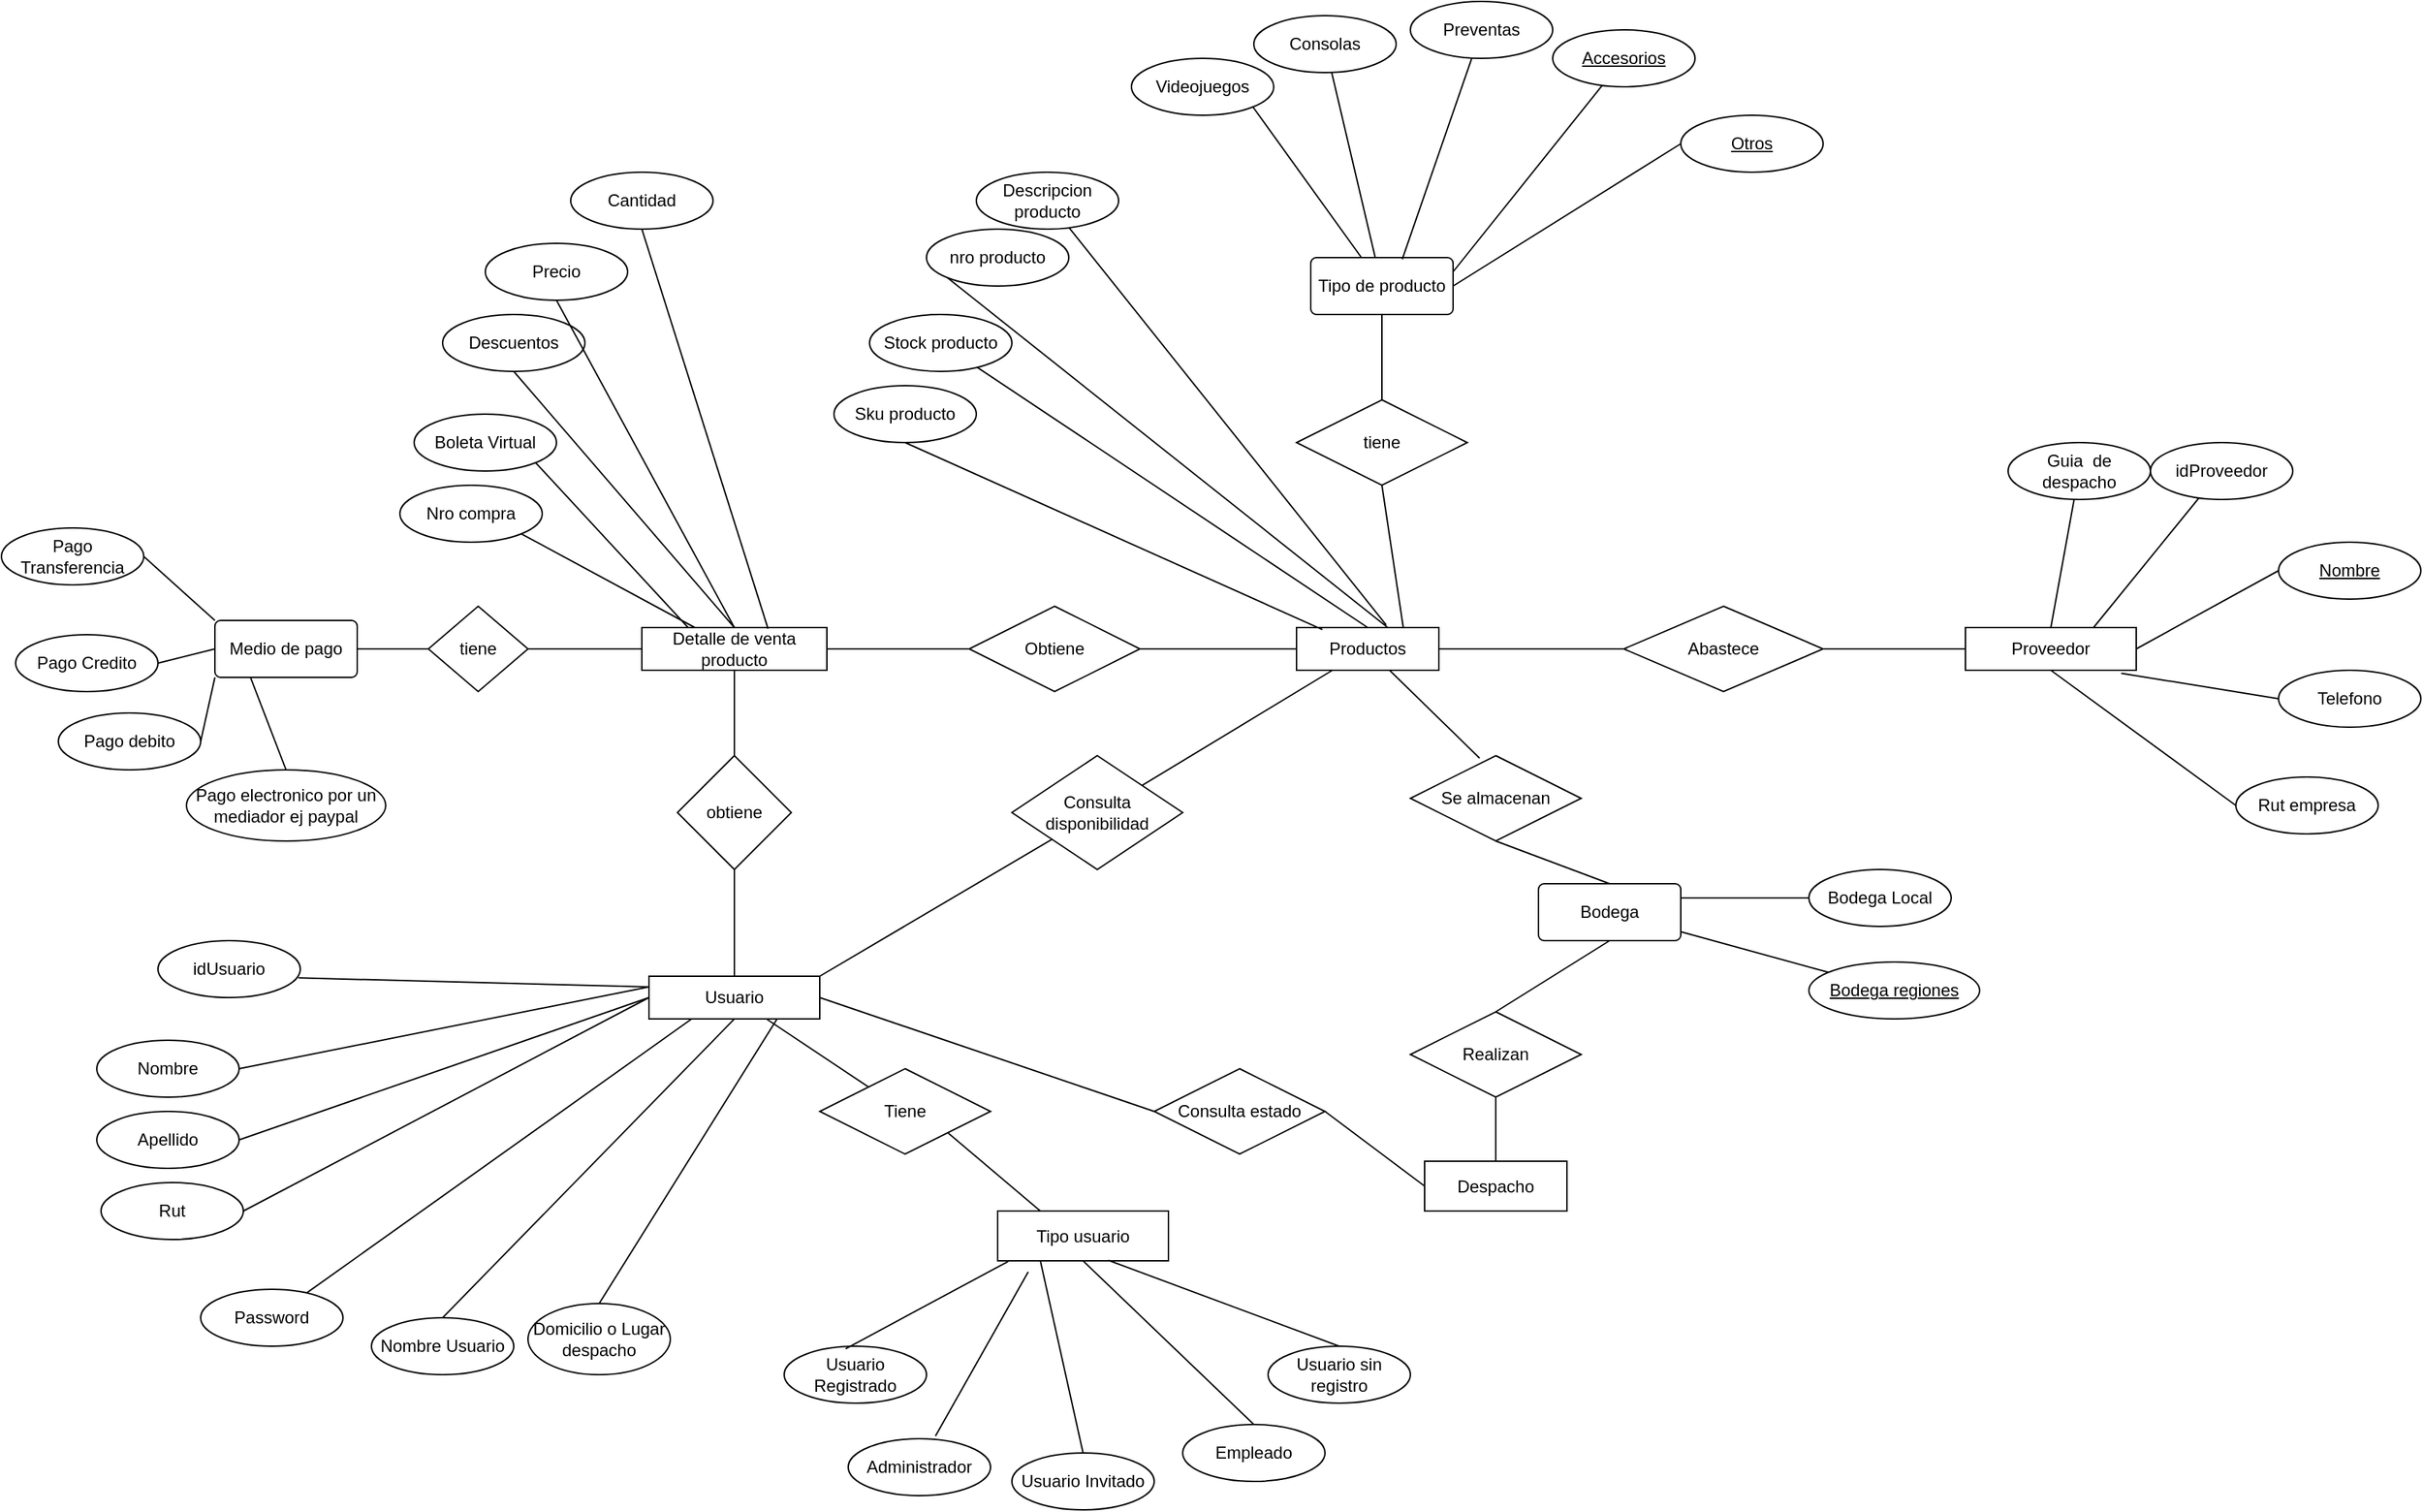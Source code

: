 <mxfile version="14.6.13" type="device"><diagram id="tRhbr1jjNeJit3mzt_0s" name="Página-1"><mxGraphModel dx="1851" dy="1761" grid="1" gridSize="10" guides="1" tooltips="1" connect="1" arrows="1" fold="1" page="1" pageScale="1" pageWidth="827" pageHeight="1169" math="0" shadow="0"><root><mxCell id="0"/><mxCell id="1" parent="0"/><mxCell id="lIvnCw6bymimg9__g_ek-1" value="Detalle de venta producto" style="rounded=0;whiteSpace=wrap;html=1;" parent="1" vertex="1"><mxGeometry x="-30" y="80" width="130" height="30" as="geometry"/></mxCell><mxCell id="lIvnCw6bymimg9__g_ek-2" value="Usuario" style="rounded=0;whiteSpace=wrap;html=1;" parent="1" vertex="1"><mxGeometry x="-25" y="325" width="120" height="30" as="geometry"/></mxCell><mxCell id="lIvnCw6bymimg9__g_ek-3" value="obtiene" style="rhombus;whiteSpace=wrap;html=1;" parent="1" vertex="1"><mxGeometry x="-5" y="170" width="80" height="80" as="geometry"/></mxCell><mxCell id="lIvnCw6bymimg9__g_ek-7" value="Proveedor" style="rounded=0;whiteSpace=wrap;html=1;" parent="1" vertex="1"><mxGeometry x="900" y="80" width="120" height="30" as="geometry"/></mxCell><mxCell id="lIvnCw6bymimg9__g_ek-13" value="Productos" style="whiteSpace=wrap;html=1;align=center;" parent="1" vertex="1"><mxGeometry x="430" y="80" width="100" height="30" as="geometry"/></mxCell><mxCell id="lIvnCw6bymimg9__g_ek-15" value="Obtiene" style="shape=rhombus;perimeter=rhombusPerimeter;whiteSpace=wrap;html=1;align=center;" parent="1" vertex="1"><mxGeometry x="200" y="65" width="120" height="60" as="geometry"/></mxCell><mxCell id="1eGghZS6XEwmZudqnDsq-2" value="Nombre" style="ellipse;whiteSpace=wrap;html=1;align=center;" parent="1" vertex="1"><mxGeometry x="-413" y="370" width="100" height="40" as="geometry"/></mxCell><mxCell id="1eGghZS6XEwmZudqnDsq-3" value="Apellido" style="ellipse;whiteSpace=wrap;html=1;align=center;" parent="1" vertex="1"><mxGeometry x="-413" y="420" width="100" height="40" as="geometry"/></mxCell><mxCell id="1eGghZS6XEwmZudqnDsq-4" value="Rut" style="ellipse;whiteSpace=wrap;html=1;align=center;" parent="1" vertex="1"><mxGeometry x="-410" y="470" width="100" height="40" as="geometry"/></mxCell><mxCell id="1eGghZS6XEwmZudqnDsq-5" value="" style="endArrow=none;html=1;rounded=0;entryX=0;entryY=0.5;entryDx=0;entryDy=0;exitX=1;exitY=0.5;exitDx=0;exitDy=0;" parent="1" source="1eGghZS6XEwmZudqnDsq-4" target="lIvnCw6bymimg9__g_ek-2" edge="1"><mxGeometry relative="1" as="geometry"><mxPoint x="-60" y="379.5" as="sourcePoint"/><mxPoint x="100" y="379.5" as="targetPoint"/></mxGeometry></mxCell><mxCell id="1eGghZS6XEwmZudqnDsq-6" value="Password" style="ellipse;whiteSpace=wrap;html=1;align=center;" parent="1" vertex="1"><mxGeometry x="-340" y="545" width="100" height="40" as="geometry"/></mxCell><mxCell id="1eGghZS6XEwmZudqnDsq-7" value="Nombre Usuario" style="ellipse;whiteSpace=wrap;html=1;align=center;" parent="1" vertex="1"><mxGeometry x="-220" y="565" width="100" height="40" as="geometry"/></mxCell><mxCell id="1eGghZS6XEwmZudqnDsq-8" value="" style="endArrow=none;html=1;rounded=0;entryX=0.25;entryY=1;entryDx=0;entryDy=0;" parent="1" source="1eGghZS6XEwmZudqnDsq-6" target="lIvnCw6bymimg9__g_ek-2" edge="1"><mxGeometry relative="1" as="geometry"><mxPoint x="70" y="420" as="sourcePoint"/><mxPoint x="230" y="420" as="targetPoint"/></mxGeometry></mxCell><mxCell id="1eGghZS6XEwmZudqnDsq-9" value="" style="endArrow=none;html=1;rounded=0;exitX=0.5;exitY=0;exitDx=0;exitDy=0;entryX=0.5;entryY=1;entryDx=0;entryDy=0;" parent="1" source="1eGghZS6XEwmZudqnDsq-7" target="lIvnCw6bymimg9__g_ek-2" edge="1"><mxGeometry relative="1" as="geometry"><mxPoint x="70" y="420" as="sourcePoint"/><mxPoint x="230" y="420" as="targetPoint"/></mxGeometry></mxCell><mxCell id="1eGghZS6XEwmZudqnDsq-10" value="Abastece" style="shape=rhombus;perimeter=rhombusPerimeter;whiteSpace=wrap;html=1;align=center;" parent="1" vertex="1"><mxGeometry x="660" y="65" width="140" height="60" as="geometry"/></mxCell><mxCell id="1eGghZS6XEwmZudqnDsq-13" value="Domicilio o Lugar despacho" style="ellipse;whiteSpace=wrap;html=1;align=center;" parent="1" vertex="1"><mxGeometry x="-110" y="555" width="100" height="50" as="geometry"/></mxCell><mxCell id="1eGghZS6XEwmZudqnDsq-14" value="" style="endArrow=none;html=1;rounded=0;entryX=0.5;entryY=0;entryDx=0;entryDy=0;exitX=0.75;exitY=1;exitDx=0;exitDy=0;" parent="1" source="lIvnCw6bymimg9__g_ek-2" target="1eGghZS6XEwmZudqnDsq-13" edge="1"><mxGeometry relative="1" as="geometry"><mxPoint x="70" y="409.5" as="sourcePoint"/><mxPoint x="230" y="409.5" as="targetPoint"/></mxGeometry></mxCell><mxCell id="1eGghZS6XEwmZudqnDsq-15" value="" style="endArrow=none;html=1;rounded=0;exitX=1;exitY=0.5;exitDx=0;exitDy=0;entryX=0;entryY=0.5;entryDx=0;entryDy=0;" parent="1" source="1eGghZS6XEwmZudqnDsq-3" target="lIvnCw6bymimg9__g_ek-2" edge="1"><mxGeometry relative="1" as="geometry"><mxPoint x="-120" y="410" as="sourcePoint"/><mxPoint x="40" y="410" as="targetPoint"/></mxGeometry></mxCell><mxCell id="1eGghZS6XEwmZudqnDsq-16" value="" style="endArrow=none;html=1;rounded=0;exitX=1;exitY=0.5;exitDx=0;exitDy=0;entryX=0;entryY=0.25;entryDx=0;entryDy=0;" parent="1" source="1eGghZS6XEwmZudqnDsq-2" target="lIvnCw6bymimg9__g_ek-2" edge="1"><mxGeometry relative="1" as="geometry"><mxPoint x="-60" y="239" as="sourcePoint"/><mxPoint x="100" y="239" as="targetPoint"/></mxGeometry></mxCell><mxCell id="1eGghZS6XEwmZudqnDsq-20" value="Despacho" style="whiteSpace=wrap;html=1;align=center;" parent="1" vertex="1"><mxGeometry x="520" y="455" width="100" height="35" as="geometry"/></mxCell><mxCell id="1eGghZS6XEwmZudqnDsq-23" value="Nro compra" style="ellipse;whiteSpace=wrap;html=1;align=center;" parent="1" vertex="1"><mxGeometry x="-200" y="-20" width="100" height="40" as="geometry"/></mxCell><mxCell id="1eGghZS6XEwmZudqnDsq-24" value="Boleta Virtual" style="ellipse;whiteSpace=wrap;html=1;align=center;" parent="1" vertex="1"><mxGeometry x="-190" y="-70" width="100" height="40" as="geometry"/></mxCell><mxCell id="1eGghZS6XEwmZudqnDsq-26" value="" style="endArrow=none;html=1;rounded=0;exitX=1;exitY=1;exitDx=0;exitDy=0;" parent="1" source="1eGghZS6XEwmZudqnDsq-23" target="lIvnCw6bymimg9__g_ek-1" edge="1"><mxGeometry relative="1" as="geometry"><mxPoint x="-80" y="140" as="sourcePoint"/><mxPoint x="80" y="140" as="targetPoint"/></mxGeometry></mxCell><mxCell id="1eGghZS6XEwmZudqnDsq-27" value="" style="endArrow=none;html=1;rounded=0;exitX=1;exitY=1;exitDx=0;exitDy=0;entryX=0.25;entryY=0;entryDx=0;entryDy=0;" parent="1" source="1eGghZS6XEwmZudqnDsq-24" target="lIvnCw6bymimg9__g_ek-1" edge="1"><mxGeometry relative="1" as="geometry"><mxPoint x="-80" y="40" as="sourcePoint"/><mxPoint x="80" y="40" as="targetPoint"/></mxGeometry></mxCell><mxCell id="1eGghZS6XEwmZudqnDsq-28" value="Descuentos" style="ellipse;whiteSpace=wrap;html=1;align=center;" parent="1" vertex="1"><mxGeometry x="-170" y="-140" width="100" height="40" as="geometry"/></mxCell><mxCell id="1eGghZS6XEwmZudqnDsq-29" value="" style="endArrow=none;html=1;rounded=0;exitX=0.5;exitY=1;exitDx=0;exitDy=0;entryX=0.5;entryY=0;entryDx=0;entryDy=0;" parent="1" source="1eGghZS6XEwmZudqnDsq-28" target="lIvnCw6bymimg9__g_ek-1" edge="1"><mxGeometry relative="1" as="geometry"><mxPoint x="140" y="40" as="sourcePoint"/><mxPoint x="300" y="40" as="targetPoint"/></mxGeometry></mxCell><mxCell id="1eGghZS6XEwmZudqnDsq-31" value="Consulta disponibilidad" style="shape=rhombus;perimeter=rhombusPerimeter;whiteSpace=wrap;html=1;align=center;" parent="1" vertex="1"><mxGeometry x="230" y="170" width="120" height="80" as="geometry"/></mxCell><mxCell id="1eGghZS6XEwmZudqnDsq-32" value="" style="endArrow=none;html=1;rounded=0;exitX=1;exitY=0;exitDx=0;exitDy=0;" parent="1" source="lIvnCw6bymimg9__g_ek-2" target="1eGghZS6XEwmZudqnDsq-31" edge="1"><mxGeometry relative="1" as="geometry"><mxPoint x="180" y="250" as="sourcePoint"/><mxPoint x="340" y="250" as="targetPoint"/></mxGeometry></mxCell><mxCell id="1eGghZS6XEwmZudqnDsq-33" value="" style="endArrow=none;html=1;rounded=0;" parent="1" source="1eGghZS6XEwmZudqnDsq-31" target="lIvnCw6bymimg9__g_ek-13" edge="1"><mxGeometry relative="1" as="geometry"><mxPoint x="390" y="170" as="sourcePoint"/><mxPoint x="550" y="170" as="targetPoint"/></mxGeometry></mxCell><mxCell id="1eGghZS6XEwmZudqnDsq-34" value="Descripcion producto" style="ellipse;whiteSpace=wrap;html=1;align=center;" parent="1" vertex="1"><mxGeometry x="205" y="-240" width="100" height="40" as="geometry"/></mxCell><mxCell id="1eGghZS6XEwmZudqnDsq-35" value="nro producto" style="ellipse;whiteSpace=wrap;html=1;align=center;" parent="1" vertex="1"><mxGeometry x="170" y="-200" width="100" height="40" as="geometry"/></mxCell><mxCell id="1eGghZS6XEwmZudqnDsq-36" value="Stock producto" style="ellipse;whiteSpace=wrap;html=1;align=center;" parent="1" vertex="1"><mxGeometry x="130" y="-140" width="100" height="40" as="geometry"/></mxCell><mxCell id="1eGghZS6XEwmZudqnDsq-37" value="Sku producto" style="ellipse;whiteSpace=wrap;html=1;align=center;" parent="1" vertex="1"><mxGeometry x="105" y="-90" width="100" height="40" as="geometry"/></mxCell><mxCell id="1eGghZS6XEwmZudqnDsq-38" value="" style="endArrow=none;html=1;rounded=0;exitX=0.5;exitY=1;exitDx=0;exitDy=0;entryX=0.182;entryY=0.047;entryDx=0;entryDy=0;entryPerimeter=0;" parent="1" source="1eGghZS6XEwmZudqnDsq-37" target="lIvnCw6bymimg9__g_ek-13" edge="1"><mxGeometry relative="1" as="geometry"><mxPoint x="320" y="40" as="sourcePoint"/><mxPoint x="480" y="40" as="targetPoint"/></mxGeometry></mxCell><mxCell id="1eGghZS6XEwmZudqnDsq-39" value="" style="endArrow=none;html=1;rounded=0;entryX=0.5;entryY=0;entryDx=0;entryDy=0;" parent="1" source="1eGghZS6XEwmZudqnDsq-36" target="lIvnCw6bymimg9__g_ek-13" edge="1"><mxGeometry relative="1" as="geometry"><mxPoint x="320" y="40" as="sourcePoint"/><mxPoint x="480" y="40" as="targetPoint"/></mxGeometry></mxCell><mxCell id="1eGghZS6XEwmZudqnDsq-40" value="" style="endArrow=none;html=1;rounded=0;entryX=0;entryY=1;entryDx=0;entryDy=0;exitX=0.638;exitY=-0.007;exitDx=0;exitDy=0;exitPerimeter=0;" parent="1" source="lIvnCw6bymimg9__g_ek-13" target="1eGghZS6XEwmZudqnDsq-35" edge="1"><mxGeometry relative="1" as="geometry"><mxPoint x="320" y="40" as="sourcePoint"/><mxPoint x="480" y="40" as="targetPoint"/></mxGeometry></mxCell><mxCell id="1eGghZS6XEwmZudqnDsq-41" value="" style="endArrow=none;html=1;rounded=0;exitX=0.63;exitY=-0.06;exitDx=0;exitDy=0;exitPerimeter=0;" parent="1" source="lIvnCw6bymimg9__g_ek-13" target="1eGghZS6XEwmZudqnDsq-34" edge="1"><mxGeometry relative="1" as="geometry"><mxPoint x="510" y="50" as="sourcePoint"/><mxPoint x="670" y="50" as="targetPoint"/></mxGeometry></mxCell><mxCell id="1eGghZS6XEwmZudqnDsq-44" value="Tipo usuario" style="rounded=0;whiteSpace=wrap;html=1;" parent="1" vertex="1"><mxGeometry x="220" y="490" width="120" height="35" as="geometry"/></mxCell><mxCell id="1eGghZS6XEwmZudqnDsq-46" value="Usuario Registrado" style="ellipse;whiteSpace=wrap;html=1;align=center;" parent="1" vertex="1"><mxGeometry x="70" y="585" width="100" height="40" as="geometry"/></mxCell><mxCell id="1eGghZS6XEwmZudqnDsq-47" value="Usuario Invitado" style="ellipse;whiteSpace=wrap;html=1;align=center;" parent="1" vertex="1"><mxGeometry x="230" y="660" width="100" height="40" as="geometry"/></mxCell><mxCell id="1eGghZS6XEwmZudqnDsq-48" style="edgeStyle=orthogonalEdgeStyle;rounded=0;orthogonalLoop=1;jettySize=auto;html=1;exitX=0.5;exitY=1;exitDx=0;exitDy=0;" parent="1" source="1eGghZS6XEwmZudqnDsq-46" target="1eGghZS6XEwmZudqnDsq-46" edge="1"><mxGeometry relative="1" as="geometry"/></mxCell><mxCell id="1eGghZS6XEwmZudqnDsq-49" value="Tiene" style="shape=rhombus;perimeter=rhombusPerimeter;whiteSpace=wrap;html=1;align=center;" parent="1" vertex="1"><mxGeometry x="95" y="390" width="120" height="60" as="geometry"/></mxCell><mxCell id="1eGghZS6XEwmZudqnDsq-50" value="" style="endArrow=none;html=1;rounded=0;" parent="1" source="lIvnCw6bymimg9__g_ek-2" target="1eGghZS6XEwmZudqnDsq-49" edge="1"><mxGeometry relative="1" as="geometry"><mxPoint x="330" y="380" as="sourcePoint"/><mxPoint x="490" y="380" as="targetPoint"/></mxGeometry></mxCell><mxCell id="1eGghZS6XEwmZudqnDsq-51" value="" style="endArrow=none;html=1;rounded=0;exitX=1;exitY=1;exitDx=0;exitDy=0;entryX=0.25;entryY=0;entryDx=0;entryDy=0;" parent="1" source="1eGghZS6XEwmZudqnDsq-49" target="1eGghZS6XEwmZudqnDsq-44" edge="1"><mxGeometry relative="1" as="geometry"><mxPoint x="330" y="480" as="sourcePoint"/><mxPoint x="490" y="480" as="targetPoint"/></mxGeometry></mxCell><mxCell id="1eGghZS6XEwmZudqnDsq-52" value="Usuario sin registro" style="ellipse;whiteSpace=wrap;html=1;align=center;" parent="1" vertex="1"><mxGeometry x="410" y="585" width="100" height="40" as="geometry"/></mxCell><mxCell id="1eGghZS6XEwmZudqnDsq-53" value="" style="endArrow=none;html=1;rounded=0;exitX=0.5;exitY=0;exitDx=0;exitDy=0;entryX=0.25;entryY=1;entryDx=0;entryDy=0;" parent="1" source="1eGghZS6XEwmZudqnDsq-47" target="1eGghZS6XEwmZudqnDsq-44" edge="1"><mxGeometry relative="1" as="geometry"><mxPoint x="330" y="570" as="sourcePoint"/><mxPoint x="490" y="570" as="targetPoint"/></mxGeometry></mxCell><mxCell id="1eGghZS6XEwmZudqnDsq-54" value="" style="endArrow=none;html=1;rounded=0;entryX=0.062;entryY=1.011;entryDx=0;entryDy=0;entryPerimeter=0;exitX=0.432;exitY=0.045;exitDx=0;exitDy=0;exitPerimeter=0;" parent="1" source="1eGghZS6XEwmZudqnDsq-46" target="1eGghZS6XEwmZudqnDsq-44" edge="1"><mxGeometry relative="1" as="geometry"><mxPoint x="60" y="545" as="sourcePoint"/><mxPoint x="220" y="545" as="targetPoint"/></mxGeometry></mxCell><mxCell id="1eGghZS6XEwmZudqnDsq-55" value="" style="endArrow=none;html=1;rounded=0;exitX=0.5;exitY=0;exitDx=0;exitDy=0;entryX=0.648;entryY=0.989;entryDx=0;entryDy=0;entryPerimeter=0;" parent="1" source="1eGghZS6XEwmZudqnDsq-52" target="1eGghZS6XEwmZudqnDsq-44" edge="1"><mxGeometry relative="1" as="geometry"><mxPoint x="330" y="570" as="sourcePoint"/><mxPoint x="490" y="570" as="targetPoint"/></mxGeometry></mxCell><mxCell id="1eGghZS6XEwmZudqnDsq-57" value="Tipo de producto" style="rounded=1;arcSize=10;whiteSpace=wrap;html=1;align=center;" parent="1" vertex="1"><mxGeometry x="440" y="-180" width="100" height="40" as="geometry"/></mxCell><mxCell id="1eGghZS6XEwmZudqnDsq-58" value="tiene" style="shape=rhombus;perimeter=rhombusPerimeter;whiteSpace=wrap;html=1;align=center;" parent="1" vertex="1"><mxGeometry x="430" y="-80" width="120" height="60" as="geometry"/></mxCell><mxCell id="1eGghZS6XEwmZudqnDsq-59" value="" style="endArrow=none;html=1;rounded=0;entryX=0.5;entryY=1;entryDx=0;entryDy=0;exitX=0.75;exitY=0;exitDx=0;exitDy=0;" parent="1" source="lIvnCw6bymimg9__g_ek-13" target="1eGghZS6XEwmZudqnDsq-58" edge="1"><mxGeometry relative="1" as="geometry"><mxPoint x="260" y="-60" as="sourcePoint"/><mxPoint x="420" y="-60" as="targetPoint"/></mxGeometry></mxCell><mxCell id="1eGghZS6XEwmZudqnDsq-60" value="" style="endArrow=none;html=1;rounded=0;entryX=0.5;entryY=0;entryDx=0;entryDy=0;" parent="1" source="1eGghZS6XEwmZudqnDsq-57" target="1eGghZS6XEwmZudqnDsq-58" edge="1"><mxGeometry relative="1" as="geometry"><mxPoint x="414" y="-160" as="sourcePoint"/><mxPoint x="574" y="-160" as="targetPoint"/></mxGeometry></mxCell><mxCell id="1eGghZS6XEwmZudqnDsq-61" value="Medio de pago" style="rounded=1;arcSize=10;whiteSpace=wrap;html=1;align=center;" parent="1" vertex="1"><mxGeometry x="-330" y="75" width="100" height="40" as="geometry"/></mxCell><mxCell id="1eGghZS6XEwmZudqnDsq-62" value="Pago Transferencia" style="ellipse;whiteSpace=wrap;html=1;align=center;" parent="1" vertex="1"><mxGeometry x="-480" y="10" width="100" height="40" as="geometry"/></mxCell><mxCell id="1eGghZS6XEwmZudqnDsq-63" value="Pago Credito" style="ellipse;whiteSpace=wrap;html=1;align=center;" parent="1" vertex="1"><mxGeometry x="-470" y="85" width="100" height="40" as="geometry"/></mxCell><mxCell id="1eGghZS6XEwmZudqnDsq-64" value="Pago debito" style="ellipse;whiteSpace=wrap;html=1;align=center;" parent="1" vertex="1"><mxGeometry x="-440" y="140" width="100" height="40" as="geometry"/></mxCell><mxCell id="1eGghZS6XEwmZudqnDsq-65" value="Pago electronico por un mediador ej paypal" style="ellipse;whiteSpace=wrap;html=1;align=center;" parent="1" vertex="1"><mxGeometry x="-350" y="180" width="140" height="50" as="geometry"/></mxCell><mxCell id="1eGghZS6XEwmZudqnDsq-66" value="" style="endArrow=none;html=1;rounded=0;exitX=1;exitY=0.5;exitDx=0;exitDy=0;entryX=0;entryY=0;entryDx=0;entryDy=0;" parent="1" source="1eGghZS6XEwmZudqnDsq-62" target="1eGghZS6XEwmZudqnDsq-61" edge="1"><mxGeometry relative="1" as="geometry"><mxPoint x="-120" y="140" as="sourcePoint"/><mxPoint x="40" y="140" as="targetPoint"/></mxGeometry></mxCell><mxCell id="1eGghZS6XEwmZudqnDsq-67" value="" style="endArrow=none;html=1;rounded=0;exitX=1;exitY=0.5;exitDx=0;exitDy=0;entryX=0;entryY=0.5;entryDx=0;entryDy=0;" parent="1" source="1eGghZS6XEwmZudqnDsq-63" target="1eGghZS6XEwmZudqnDsq-61" edge="1"><mxGeometry relative="1" as="geometry"><mxPoint x="-260" y="138.57" as="sourcePoint"/><mxPoint x="-100" y="138.57" as="targetPoint"/></mxGeometry></mxCell><mxCell id="1eGghZS6XEwmZudqnDsq-68" value="" style="endArrow=none;html=1;rounded=0;exitX=1;exitY=0.5;exitDx=0;exitDy=0;entryX=0;entryY=1;entryDx=0;entryDy=0;" parent="1" source="1eGghZS6XEwmZudqnDsq-64" target="1eGghZS6XEwmZudqnDsq-61" edge="1"><mxGeometry relative="1" as="geometry"><mxPoint x="-120" y="140" as="sourcePoint"/><mxPoint x="40" y="140" as="targetPoint"/></mxGeometry></mxCell><mxCell id="1eGghZS6XEwmZudqnDsq-69" value="" style="endArrow=none;html=1;rounded=0;exitX=0.25;exitY=1;exitDx=0;exitDy=0;entryX=0.5;entryY=0;entryDx=0;entryDy=0;" parent="1" source="1eGghZS6XEwmZudqnDsq-61" target="1eGghZS6XEwmZudqnDsq-65" edge="1"><mxGeometry relative="1" as="geometry"><mxPoint x="-120" y="140" as="sourcePoint"/><mxPoint x="-300" y="190" as="targetPoint"/></mxGeometry></mxCell><mxCell id="1eGghZS6XEwmZudqnDsq-70" value="tiene" style="shape=rhombus;perimeter=rhombusPerimeter;whiteSpace=wrap;html=1;align=center;" parent="1" vertex="1"><mxGeometry x="-180" y="65" width="70" height="60" as="geometry"/></mxCell><mxCell id="1eGghZS6XEwmZudqnDsq-73" value="Consolas" style="ellipse;whiteSpace=wrap;html=1;align=center;" parent="1" vertex="1"><mxGeometry x="400" y="-350" width="100" height="40" as="geometry"/></mxCell><mxCell id="1eGghZS6XEwmZudqnDsq-74" value="Videojuegos" style="ellipse;whiteSpace=wrap;html=1;align=center;" parent="1" vertex="1"><mxGeometry x="314" y="-320" width="100" height="40" as="geometry"/></mxCell><mxCell id="1eGghZS6XEwmZudqnDsq-75" value="Preventas" style="ellipse;whiteSpace=wrap;html=1;align=center;" parent="1" vertex="1"><mxGeometry x="510" y="-360" width="100" height="40" as="geometry"/></mxCell><mxCell id="1eGghZS6XEwmZudqnDsq-76" value="" style="endArrow=none;html=1;rounded=0;exitX=1;exitY=1;exitDx=0;exitDy=0;" parent="1" source="1eGghZS6XEwmZudqnDsq-74" target="1eGghZS6XEwmZudqnDsq-57" edge="1"><mxGeometry relative="1" as="geometry"><mxPoint x="430" y="-150" as="sourcePoint"/><mxPoint x="590" y="-150" as="targetPoint"/></mxGeometry></mxCell><mxCell id="1eGghZS6XEwmZudqnDsq-77" value="" style="endArrow=none;html=1;rounded=0;" parent="1" source="1eGghZS6XEwmZudqnDsq-57" target="1eGghZS6XEwmZudqnDsq-73" edge="1"><mxGeometry relative="1" as="geometry"><mxPoint x="430" y="-150" as="sourcePoint"/><mxPoint x="590" y="-150" as="targetPoint"/></mxGeometry></mxCell><mxCell id="1eGghZS6XEwmZudqnDsq-78" value="Accesorios" style="ellipse;whiteSpace=wrap;html=1;align=center;fontStyle=4;" parent="1" vertex="1"><mxGeometry x="610" y="-340" width="100" height="40" as="geometry"/></mxCell><mxCell id="1eGghZS6XEwmZudqnDsq-79" value="" style="endArrow=none;html=1;rounded=0;exitX=0.643;exitY=0.029;exitDx=0;exitDy=0;exitPerimeter=0;" parent="1" source="1eGghZS6XEwmZudqnDsq-57" target="1eGghZS6XEwmZudqnDsq-75" edge="1"><mxGeometry relative="1" as="geometry"><mxPoint x="430" y="-150" as="sourcePoint"/><mxPoint x="590" y="-150" as="targetPoint"/></mxGeometry></mxCell><mxCell id="1eGghZS6XEwmZudqnDsq-80" value="" style="endArrow=none;html=1;rounded=0;exitX=1;exitY=0.25;exitDx=0;exitDy=0;" parent="1" source="1eGghZS6XEwmZudqnDsq-57" target="1eGghZS6XEwmZudqnDsq-78" edge="1"><mxGeometry relative="1" as="geometry"><mxPoint x="430" y="-150" as="sourcePoint"/><mxPoint x="590" y="-150" as="targetPoint"/></mxGeometry></mxCell><mxCell id="1eGghZS6XEwmZudqnDsq-81" value="Otros" style="ellipse;whiteSpace=wrap;html=1;align=center;fontStyle=4;" parent="1" vertex="1"><mxGeometry x="700" y="-280" width="100" height="40" as="geometry"/></mxCell><mxCell id="1eGghZS6XEwmZudqnDsq-82" value="" style="endArrow=none;html=1;rounded=0;entryX=0;entryY=0.5;entryDx=0;entryDy=0;exitX=1;exitY=0.5;exitDx=0;exitDy=0;" parent="1" source="1eGghZS6XEwmZudqnDsq-57" target="1eGghZS6XEwmZudqnDsq-81" edge="1"><mxGeometry relative="1" as="geometry"><mxPoint x="520" y="-151.43" as="sourcePoint"/><mxPoint x="680" y="-151.43" as="targetPoint"/></mxGeometry></mxCell><mxCell id="1eGghZS6XEwmZudqnDsq-84" value="Consulta estado" style="shape=rhombus;perimeter=rhombusPerimeter;whiteSpace=wrap;html=1;align=center;" parent="1" vertex="1"><mxGeometry x="330" y="390" width="120" height="60" as="geometry"/></mxCell><mxCell id="1eGghZS6XEwmZudqnDsq-86" value="" style="endArrow=none;html=1;rounded=0;exitX=1;exitY=0.5;exitDx=0;exitDy=0;entryX=0;entryY=0.5;entryDx=0;entryDy=0;" parent="1" source="lIvnCw6bymimg9__g_ek-2" target="1eGghZS6XEwmZudqnDsq-84" edge="1"><mxGeometry relative="1" as="geometry"><mxPoint x="490" y="280" as="sourcePoint"/><mxPoint x="650" y="280" as="targetPoint"/></mxGeometry></mxCell><mxCell id="1eGghZS6XEwmZudqnDsq-87" value="" style="endArrow=none;html=1;rounded=0;exitX=1;exitY=0.5;exitDx=0;exitDy=0;entryX=0;entryY=0.5;entryDx=0;entryDy=0;" parent="1" source="1eGghZS6XEwmZudqnDsq-84" target="1eGghZS6XEwmZudqnDsq-20" edge="1"><mxGeometry relative="1" as="geometry"><mxPoint x="490" y="280" as="sourcePoint"/><mxPoint x="650" y="280" as="targetPoint"/></mxGeometry></mxCell><mxCell id="1eGghZS6XEwmZudqnDsq-88" value="Bodega" style="rounded=1;arcSize=10;whiteSpace=wrap;html=1;align=center;" parent="1" vertex="1"><mxGeometry x="600" y="260" width="100" height="40" as="geometry"/></mxCell><mxCell id="1eGghZS6XEwmZudqnDsq-89" value="Se almacenan" style="shape=rhombus;perimeter=rhombusPerimeter;whiteSpace=wrap;html=1;align=center;" parent="1" vertex="1"><mxGeometry x="510" y="170" width="120" height="60" as="geometry"/></mxCell><mxCell id="1eGghZS6XEwmZudqnDsq-90" value="" style="endArrow=none;html=1;rounded=0;entryX=0.405;entryY=0.029;entryDx=0;entryDy=0;entryPerimeter=0;" parent="1" source="lIvnCw6bymimg9__g_ek-13" target="1eGghZS6XEwmZudqnDsq-89" edge="1"><mxGeometry relative="1" as="geometry"><mxPoint x="490" y="280" as="sourcePoint"/><mxPoint x="650" y="280" as="targetPoint"/></mxGeometry></mxCell><mxCell id="1eGghZS6XEwmZudqnDsq-91" value="" style="endArrow=none;html=1;rounded=0;exitX=0.5;exitY=1;exitDx=0;exitDy=0;entryX=0.5;entryY=0;entryDx=0;entryDy=0;" parent="1" source="1eGghZS6XEwmZudqnDsq-89" target="1eGghZS6XEwmZudqnDsq-88" edge="1"><mxGeometry relative="1" as="geometry"><mxPoint x="490" y="280" as="sourcePoint"/><mxPoint x="630" y="320" as="targetPoint"/></mxGeometry></mxCell><mxCell id="1eGghZS6XEwmZudqnDsq-92" value="Realizan" style="shape=rhombus;perimeter=rhombusPerimeter;whiteSpace=wrap;html=1;align=center;" parent="1" vertex="1"><mxGeometry x="510" y="350" width="120" height="60" as="geometry"/></mxCell><mxCell id="1eGghZS6XEwmZudqnDsq-93" value="Bodega Local" style="ellipse;whiteSpace=wrap;html=1;align=center;" parent="1" vertex="1"><mxGeometry x="790" y="250" width="100" height="40" as="geometry"/></mxCell><mxCell id="1eGghZS6XEwmZudqnDsq-94" value="Bodega regiones" style="ellipse;whiteSpace=wrap;html=1;align=center;fontStyle=4;" parent="1" vertex="1"><mxGeometry x="790" y="315" width="120" height="40" as="geometry"/></mxCell><mxCell id="fip0LWEXpfi-a54YxMuq-2" value="idUsuario" style="ellipse;whiteSpace=wrap;html=1;align=center;" parent="1" vertex="1"><mxGeometry x="-370" y="300" width="100" height="40" as="geometry"/></mxCell><mxCell id="fip0LWEXpfi-a54YxMuq-3" value="" style="endArrow=none;html=1;rounded=0;exitX=0.987;exitY=0.654;exitDx=0;exitDy=0;exitPerimeter=0;entryX=0;entryY=0.25;entryDx=0;entryDy=0;" parent="1" source="fip0LWEXpfi-a54YxMuq-2" target="lIvnCw6bymimg9__g_ek-2" edge="1"><mxGeometry relative="1" as="geometry"><mxPoint x="-270" y="370" as="sourcePoint"/><mxPoint x="-110" y="370" as="targetPoint"/></mxGeometry></mxCell><mxCell id="fip0LWEXpfi-a54YxMuq-4" value="" style="endArrow=none;html=1;rounded=0;exitX=1;exitY=0.5;exitDx=0;exitDy=0;" parent="1" source="1eGghZS6XEwmZudqnDsq-61" target="1eGghZS6XEwmZudqnDsq-70" edge="1"><mxGeometry relative="1" as="geometry"><mxPoint x="-160" y="190" as="sourcePoint"/><mxPoint y="190" as="targetPoint"/></mxGeometry></mxCell><mxCell id="fip0LWEXpfi-a54YxMuq-5" value="" style="endArrow=none;html=1;rounded=0;exitX=1;exitY=0.5;exitDx=0;exitDy=0;entryX=0;entryY=0.5;entryDx=0;entryDy=0;" parent="1" source="1eGghZS6XEwmZudqnDsq-70" target="lIvnCw6bymimg9__g_ek-1" edge="1"><mxGeometry relative="1" as="geometry"><mxPoint x="-160" y="190" as="sourcePoint"/><mxPoint y="190" as="targetPoint"/></mxGeometry></mxCell><mxCell id="fip0LWEXpfi-a54YxMuq-6" value="" style="endArrow=none;html=1;rounded=0;entryX=0.5;entryY=0;entryDx=0;entryDy=0;" parent="1" source="lIvnCw6bymimg9__g_ek-1" target="lIvnCw6bymimg9__g_ek-3" edge="1"><mxGeometry relative="1" as="geometry"><mxPoint x="-110" y="140" as="sourcePoint"/><mxPoint x="50" y="140" as="targetPoint"/></mxGeometry></mxCell><mxCell id="fip0LWEXpfi-a54YxMuq-8" value="" style="endArrow=none;html=1;rounded=0;exitX=0.5;exitY=1;exitDx=0;exitDy=0;entryX=0.5;entryY=0;entryDx=0;entryDy=0;" parent="1" source="lIvnCw6bymimg9__g_ek-3" target="lIvnCw6bymimg9__g_ek-2" edge="1"><mxGeometry relative="1" as="geometry"><mxPoint x="70" y="300" as="sourcePoint"/><mxPoint x="230" y="300" as="targetPoint"/></mxGeometry></mxCell><mxCell id="fip0LWEXpfi-a54YxMuq-9" value="" style="endArrow=none;html=1;rounded=0;exitX=1;exitY=0.5;exitDx=0;exitDy=0;entryX=0;entryY=0.5;entryDx=0;entryDy=0;" parent="1" source="lIvnCw6bymimg9__g_ek-1" target="lIvnCw6bymimg9__g_ek-15" edge="1"><mxGeometry relative="1" as="geometry"><mxPoint x="100" y="110" as="sourcePoint"/><mxPoint x="260" y="110" as="targetPoint"/></mxGeometry></mxCell><mxCell id="fip0LWEXpfi-a54YxMuq-10" value="" style="endArrow=none;html=1;rounded=0;entryX=0.5;entryY=1;entryDx=0;entryDy=0;exitX=0.5;exitY=0;exitDx=0;exitDy=0;" parent="1" source="1eGghZS6XEwmZudqnDsq-92" target="1eGghZS6XEwmZudqnDsq-88" edge="1"><mxGeometry relative="1" as="geometry"><mxPoint x="470" y="210" as="sourcePoint"/><mxPoint x="630" y="210" as="targetPoint"/></mxGeometry></mxCell><mxCell id="fip0LWEXpfi-a54YxMuq-11" value="" style="endArrow=none;html=1;rounded=0;entryX=0.5;entryY=1;entryDx=0;entryDy=0;" parent="1" source="1eGghZS6XEwmZudqnDsq-20" target="1eGghZS6XEwmZudqnDsq-92" edge="1"><mxGeometry relative="1" as="geometry"><mxPoint x="470" y="210" as="sourcePoint"/><mxPoint x="630" y="210" as="targetPoint"/></mxGeometry></mxCell><mxCell id="fip0LWEXpfi-a54YxMuq-12" value="" style="endArrow=none;html=1;rounded=0;entryX=0;entryY=0.5;entryDx=0;entryDy=0;exitX=1;exitY=0.25;exitDx=0;exitDy=0;" parent="1" source="1eGghZS6XEwmZudqnDsq-88" target="1eGghZS6XEwmZudqnDsq-93" edge="1"><mxGeometry relative="1" as="geometry"><mxPoint x="580" y="340" as="sourcePoint"/><mxPoint x="740" y="340" as="targetPoint"/></mxGeometry></mxCell><mxCell id="fip0LWEXpfi-a54YxMuq-13" value="" style="endArrow=none;html=1;rounded=0;" parent="1" source="1eGghZS6XEwmZudqnDsq-88" target="1eGghZS6XEwmZudqnDsq-94" edge="1"><mxGeometry relative="1" as="geometry"><mxPoint x="580" y="340" as="sourcePoint"/><mxPoint x="740" y="340" as="targetPoint"/></mxGeometry></mxCell><mxCell id="fip0LWEXpfi-a54YxMuq-14" value="" style="endArrow=none;html=1;rounded=0;entryX=0;entryY=0.5;entryDx=0;entryDy=0;exitX=1;exitY=0.5;exitDx=0;exitDy=0;" parent="1" source="1eGghZS6XEwmZudqnDsq-10" target="lIvnCw6bymimg9__g_ek-7" edge="1"><mxGeometry relative="1" as="geometry"><mxPoint x="720" y="-30" as="sourcePoint"/><mxPoint x="880" y="-30" as="targetPoint"/></mxGeometry></mxCell><mxCell id="fip0LWEXpfi-a54YxMuq-15" value="Administrador" style="ellipse;whiteSpace=wrap;html=1;align=center;" parent="1" vertex="1"><mxGeometry x="115" y="650" width="100" height="40" as="geometry"/></mxCell><mxCell id="fip0LWEXpfi-a54YxMuq-16" value="Empleado" style="ellipse;whiteSpace=wrap;html=1;align=center;" parent="1" vertex="1"><mxGeometry x="350" y="640" width="100" height="40" as="geometry"/></mxCell><mxCell id="fip0LWEXpfi-a54YxMuq-17" value="" style="endArrow=none;html=1;rounded=0;exitX=0.613;exitY=-0.046;exitDx=0;exitDy=0;exitPerimeter=0;entryX=0.179;entryY=1.22;entryDx=0;entryDy=0;entryPerimeter=0;" parent="1" source="fip0LWEXpfi-a54YxMuq-15" target="1eGghZS6XEwmZudqnDsq-44" edge="1"><mxGeometry relative="1" as="geometry"><mxPoint x="190" y="520" as="sourcePoint"/><mxPoint x="350" y="520" as="targetPoint"/></mxGeometry></mxCell><mxCell id="fip0LWEXpfi-a54YxMuq-18" value="" style="endArrow=none;html=1;rounded=0;entryX=0.5;entryY=0;entryDx=0;entryDy=0;exitX=0.5;exitY=1;exitDx=0;exitDy=0;" parent="1" source="1eGghZS6XEwmZudqnDsq-44" target="fip0LWEXpfi-a54YxMuq-16" edge="1"><mxGeometry relative="1" as="geometry"><mxPoint x="190" y="520" as="sourcePoint"/><mxPoint x="350" y="520" as="targetPoint"/></mxGeometry></mxCell><mxCell id="fip0LWEXpfi-a54YxMuq-19" value="Guia&amp;nbsp; de despacho" style="ellipse;whiteSpace=wrap;html=1;align=center;" parent="1" vertex="1"><mxGeometry x="930" y="-50" width="100" height="40" as="geometry"/></mxCell><mxCell id="fip0LWEXpfi-a54YxMuq-20" value="idProveedor" style="ellipse;whiteSpace=wrap;html=1;align=center;" parent="1" vertex="1"><mxGeometry x="1030" y="-50" width="100" height="40" as="geometry"/></mxCell><mxCell id="fip0LWEXpfi-a54YxMuq-21" value="" style="endArrow=none;html=1;rounded=0;entryX=0.5;entryY=0;entryDx=0;entryDy=0;" parent="1" source="fip0LWEXpfi-a54YxMuq-19" target="lIvnCw6bymimg9__g_ek-7" edge="1"><mxGeometry relative="1" as="geometry"><mxPoint x="560" y="90" as="sourcePoint"/><mxPoint x="720" y="90" as="targetPoint"/></mxGeometry></mxCell><mxCell id="fip0LWEXpfi-a54YxMuq-22" value="" style="endArrow=none;html=1;rounded=0;exitX=0.75;exitY=0;exitDx=0;exitDy=0;entryX=0.34;entryY=0.975;entryDx=0;entryDy=0;entryPerimeter=0;" parent="1" source="lIvnCw6bymimg9__g_ek-7" target="fip0LWEXpfi-a54YxMuq-20" edge="1"><mxGeometry relative="1" as="geometry"><mxPoint x="1050" y="115" as="sourcePoint"/><mxPoint x="1210" y="115" as="targetPoint"/></mxGeometry></mxCell><mxCell id="fip0LWEXpfi-a54YxMuq-23" value="Nombre" style="ellipse;whiteSpace=wrap;html=1;align=center;fontStyle=4;" parent="1" vertex="1"><mxGeometry x="1120" y="20" width="100" height="40" as="geometry"/></mxCell><mxCell id="fip0LWEXpfi-a54YxMuq-24" value="Telefono" style="ellipse;whiteSpace=wrap;html=1;align=center;" parent="1" vertex="1"><mxGeometry x="1120" y="110" width="100" height="40" as="geometry"/></mxCell><mxCell id="fip0LWEXpfi-a54YxMuq-25" value="Rut empresa" style="ellipse;whiteSpace=wrap;html=1;align=center;" parent="1" vertex="1"><mxGeometry x="1090" y="185" width="100" height="40" as="geometry"/></mxCell><mxCell id="fip0LWEXpfi-a54YxMuq-26" value="" style="endArrow=none;html=1;rounded=0;entryX=0;entryY=0.5;entryDx=0;entryDy=0;exitX=0.5;exitY=1;exitDx=0;exitDy=0;" parent="1" source="lIvnCw6bymimg9__g_ek-7" target="fip0LWEXpfi-a54YxMuq-25" edge="1"><mxGeometry relative="1" as="geometry"><mxPoint x="880" y="180" as="sourcePoint"/><mxPoint x="1040" y="180" as="targetPoint"/></mxGeometry></mxCell><mxCell id="fip0LWEXpfi-a54YxMuq-27" value="" style="endArrow=none;html=1;rounded=0;entryX=0;entryY=0.5;entryDx=0;entryDy=0;exitX=0.912;exitY=1.071;exitDx=0;exitDy=0;exitPerimeter=0;" parent="1" source="lIvnCw6bymimg9__g_ek-7" target="fip0LWEXpfi-a54YxMuq-24" edge="1"><mxGeometry relative="1" as="geometry"><mxPoint x="590" y="230" as="sourcePoint"/><mxPoint x="750" y="230" as="targetPoint"/></mxGeometry></mxCell><mxCell id="fip0LWEXpfi-a54YxMuq-28" value="" style="endArrow=none;html=1;rounded=0;entryX=0;entryY=0.5;entryDx=0;entryDy=0;exitX=1;exitY=0.5;exitDx=0;exitDy=0;" parent="1" source="lIvnCw6bymimg9__g_ek-7" target="fip0LWEXpfi-a54YxMuq-23" edge="1"><mxGeometry relative="1" as="geometry"><mxPoint x="590" y="230" as="sourcePoint"/><mxPoint x="750" y="230" as="targetPoint"/></mxGeometry></mxCell><mxCell id="NOzhKy5ein2kAeRnh2Oj-1" value="Precio" style="ellipse;whiteSpace=wrap;html=1;align=center;" parent="1" vertex="1"><mxGeometry x="-140" y="-190" width="100" height="40" as="geometry"/></mxCell><mxCell id="NOzhKy5ein2kAeRnh2Oj-2" value="" style="endArrow=none;html=1;rounded=0;exitX=0.5;exitY=1;exitDx=0;exitDy=0;entryX=0.5;entryY=0;entryDx=0;entryDy=0;" parent="1" source="NOzhKy5ein2kAeRnh2Oj-1" target="lIvnCw6bymimg9__g_ek-1" edge="1"><mxGeometry relative="1" as="geometry"><mxPoint x="80" y="40" as="sourcePoint"/><mxPoint x="240" y="40" as="targetPoint"/></mxGeometry></mxCell><mxCell id="NOzhKy5ein2kAeRnh2Oj-3" value="Cantidad" style="ellipse;whiteSpace=wrap;html=1;align=center;" parent="1" vertex="1"><mxGeometry x="-80" y="-240" width="100" height="40" as="geometry"/></mxCell><mxCell id="NOzhKy5ein2kAeRnh2Oj-5" value="" style="endArrow=none;html=1;rounded=0;exitX=0.682;exitY=0.027;exitDx=0;exitDy=0;exitPerimeter=0;entryX=0.5;entryY=1;entryDx=0;entryDy=0;" parent="1" source="lIvnCw6bymimg9__g_ek-1" target="NOzhKy5ein2kAeRnh2Oj-3" edge="1"><mxGeometry relative="1" as="geometry"><mxPoint x="80" y="40" as="sourcePoint"/><mxPoint x="240" y="40" as="targetPoint"/></mxGeometry></mxCell><mxCell id="OwPm50Ln1DGhdYalo86f-1" value="" style="endArrow=none;html=1;rounded=0;exitX=1;exitY=0.5;exitDx=0;exitDy=0;entryX=0;entryY=0.5;entryDx=0;entryDy=0;" edge="1" parent="1" source="lIvnCw6bymimg9__g_ek-15" target="lIvnCw6bymimg9__g_ek-13"><mxGeometry relative="1" as="geometry"><mxPoint x="370" y="140" as="sourcePoint"/><mxPoint x="530" y="140" as="targetPoint"/></mxGeometry></mxCell><mxCell id="OwPm50Ln1DGhdYalo86f-2" value="" style="endArrow=none;html=1;rounded=0;exitX=1;exitY=0.5;exitDx=0;exitDy=0;entryX=0;entryY=0.5;entryDx=0;entryDy=0;" edge="1" parent="1" source="lIvnCw6bymimg9__g_ek-13" target="1eGghZS6XEwmZudqnDsq-10"><mxGeometry relative="1" as="geometry"><mxPoint x="370" y="140" as="sourcePoint"/><mxPoint x="530" y="140" as="targetPoint"/></mxGeometry></mxCell></root></mxGraphModel></diagram></mxfile>
